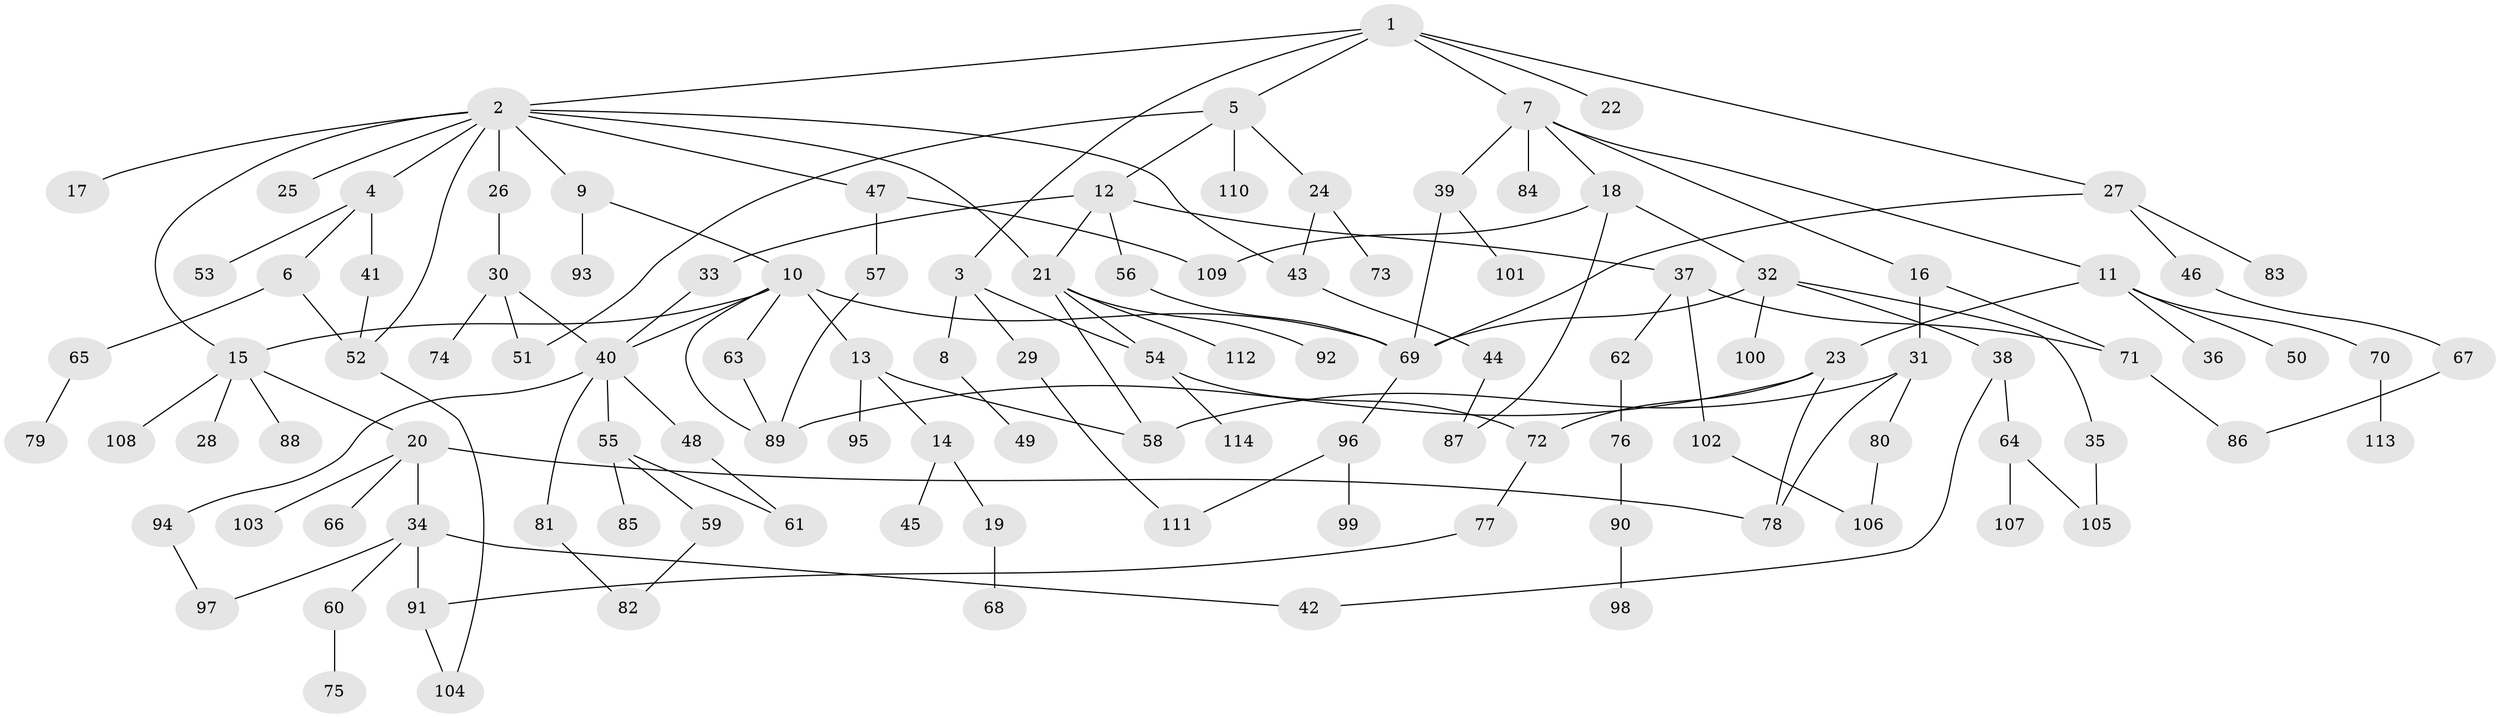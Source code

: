 // Generated by graph-tools (version 1.1) at 2025/01/03/09/25 03:01:04]
// undirected, 114 vertices, 147 edges
graph export_dot {
graph [start="1"]
  node [color=gray90,style=filled];
  1;
  2;
  3;
  4;
  5;
  6;
  7;
  8;
  9;
  10;
  11;
  12;
  13;
  14;
  15;
  16;
  17;
  18;
  19;
  20;
  21;
  22;
  23;
  24;
  25;
  26;
  27;
  28;
  29;
  30;
  31;
  32;
  33;
  34;
  35;
  36;
  37;
  38;
  39;
  40;
  41;
  42;
  43;
  44;
  45;
  46;
  47;
  48;
  49;
  50;
  51;
  52;
  53;
  54;
  55;
  56;
  57;
  58;
  59;
  60;
  61;
  62;
  63;
  64;
  65;
  66;
  67;
  68;
  69;
  70;
  71;
  72;
  73;
  74;
  75;
  76;
  77;
  78;
  79;
  80;
  81;
  82;
  83;
  84;
  85;
  86;
  87;
  88;
  89;
  90;
  91;
  92;
  93;
  94;
  95;
  96;
  97;
  98;
  99;
  100;
  101;
  102;
  103;
  104;
  105;
  106;
  107;
  108;
  109;
  110;
  111;
  112;
  113;
  114;
  1 -- 2;
  1 -- 3;
  1 -- 5;
  1 -- 7;
  1 -- 22;
  1 -- 27;
  2 -- 4;
  2 -- 9;
  2 -- 15;
  2 -- 17;
  2 -- 21;
  2 -- 25;
  2 -- 26;
  2 -- 47;
  2 -- 52;
  2 -- 43;
  3 -- 8;
  3 -- 29;
  3 -- 54;
  4 -- 6;
  4 -- 41;
  4 -- 53;
  5 -- 12;
  5 -- 24;
  5 -- 110;
  5 -- 51;
  6 -- 65;
  6 -- 52;
  7 -- 11;
  7 -- 16;
  7 -- 18;
  7 -- 39;
  7 -- 84;
  8 -- 49;
  9 -- 10;
  9 -- 93;
  10 -- 13;
  10 -- 63;
  10 -- 40;
  10 -- 15;
  10 -- 69;
  10 -- 89;
  11 -- 23;
  11 -- 36;
  11 -- 50;
  11 -- 70;
  12 -- 33;
  12 -- 37;
  12 -- 56;
  12 -- 21;
  13 -- 14;
  13 -- 95;
  13 -- 58;
  14 -- 19;
  14 -- 45;
  15 -- 20;
  15 -- 28;
  15 -- 88;
  15 -- 108;
  16 -- 31;
  16 -- 71;
  18 -- 32;
  18 -- 87;
  18 -- 109;
  19 -- 68;
  20 -- 34;
  20 -- 66;
  20 -- 103;
  20 -- 78;
  21 -- 54;
  21 -- 92;
  21 -- 112;
  21 -- 58;
  23 -- 78;
  23 -- 89;
  23 -- 72;
  24 -- 43;
  24 -- 73;
  26 -- 30;
  27 -- 46;
  27 -- 83;
  27 -- 69;
  29 -- 111;
  30 -- 51;
  30 -- 74;
  30 -- 40;
  31 -- 58;
  31 -- 80;
  31 -- 78;
  32 -- 35;
  32 -- 38;
  32 -- 100;
  32 -- 69;
  33 -- 40;
  34 -- 42;
  34 -- 60;
  34 -- 97;
  34 -- 91;
  35 -- 105;
  37 -- 62;
  37 -- 71;
  37 -- 102;
  38 -- 64;
  38 -- 42;
  39 -- 69;
  39 -- 101;
  40 -- 48;
  40 -- 55;
  40 -- 81;
  40 -- 94;
  41 -- 52;
  43 -- 44;
  44 -- 87;
  46 -- 67;
  47 -- 57;
  47 -- 109;
  48 -- 61;
  52 -- 104;
  54 -- 72;
  54 -- 114;
  55 -- 59;
  55 -- 61;
  55 -- 85;
  56 -- 69;
  57 -- 89;
  59 -- 82;
  60 -- 75;
  62 -- 76;
  63 -- 89;
  64 -- 107;
  64 -- 105;
  65 -- 79;
  67 -- 86;
  69 -- 96;
  70 -- 113;
  71 -- 86;
  72 -- 77;
  76 -- 90;
  77 -- 91;
  80 -- 106;
  81 -- 82;
  90 -- 98;
  91 -- 104;
  94 -- 97;
  96 -- 99;
  96 -- 111;
  102 -- 106;
}
